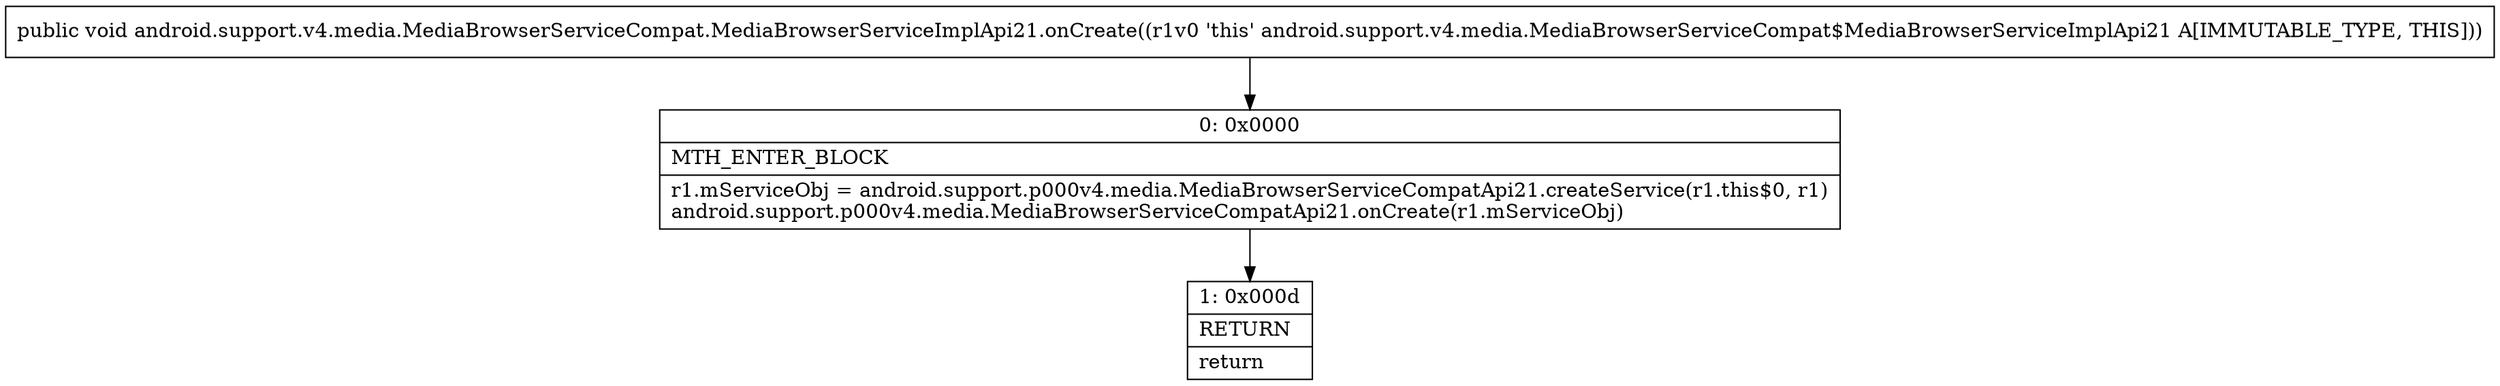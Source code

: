 digraph "CFG forandroid.support.v4.media.MediaBrowserServiceCompat.MediaBrowserServiceImplApi21.onCreate()V" {
Node_0 [shape=record,label="{0\:\ 0x0000|MTH_ENTER_BLOCK\l|r1.mServiceObj = android.support.p000v4.media.MediaBrowserServiceCompatApi21.createService(r1.this$0, r1)\landroid.support.p000v4.media.MediaBrowserServiceCompatApi21.onCreate(r1.mServiceObj)\l}"];
Node_1 [shape=record,label="{1\:\ 0x000d|RETURN\l|return\l}"];
MethodNode[shape=record,label="{public void android.support.v4.media.MediaBrowserServiceCompat.MediaBrowserServiceImplApi21.onCreate((r1v0 'this' android.support.v4.media.MediaBrowserServiceCompat$MediaBrowserServiceImplApi21 A[IMMUTABLE_TYPE, THIS])) }"];
MethodNode -> Node_0;
Node_0 -> Node_1;
}

